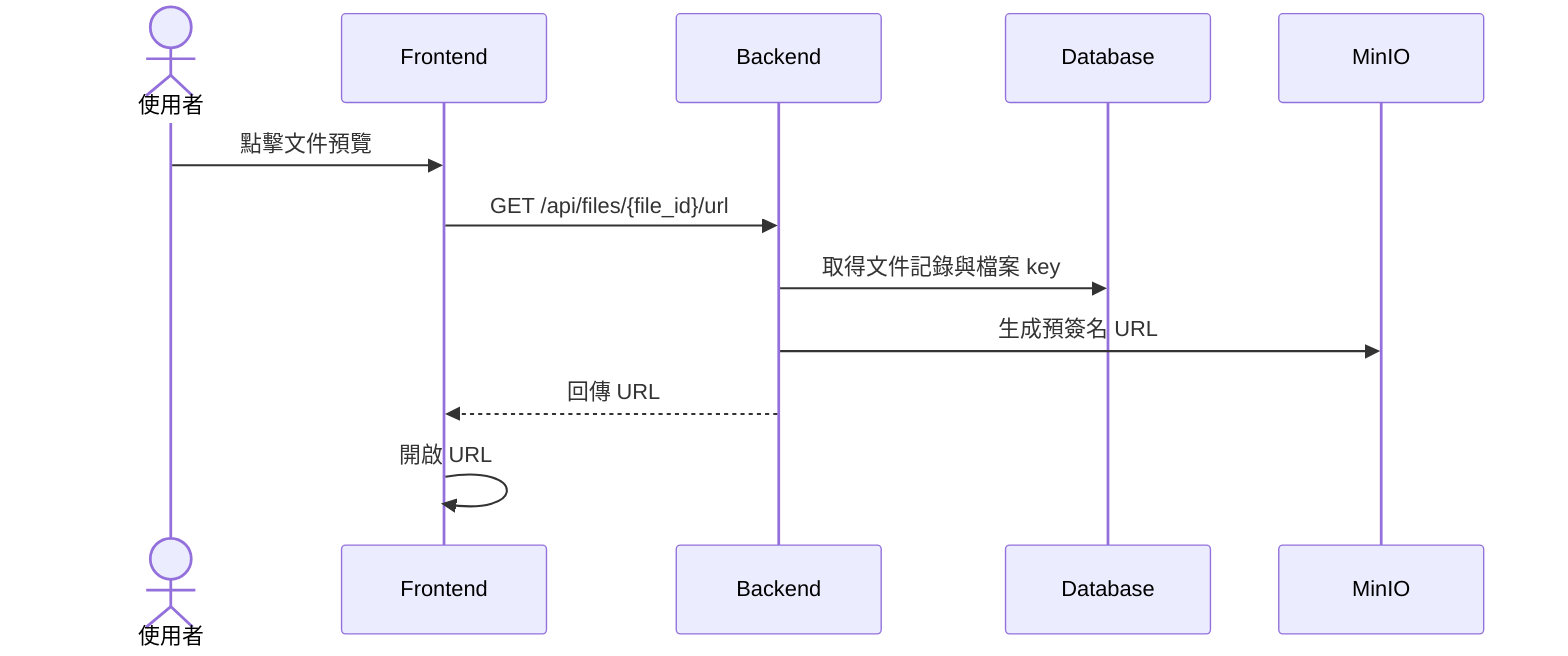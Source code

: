 sequenceDiagram
    actor User as 使用者
    participant Frontend
    participant Backend
    participant Database
    participant MinIO

    User->>Frontend: 點擊文件預覽
    Frontend->>Backend: GET /api/files/{file_id}/url
    Backend->>Database: 取得文件記錄與檔案 key
    Backend->>MinIO: 生成預簽名 URL
    Backend-->>Frontend: 回傳 URL
    Frontend->>Frontend: 開啟 URL